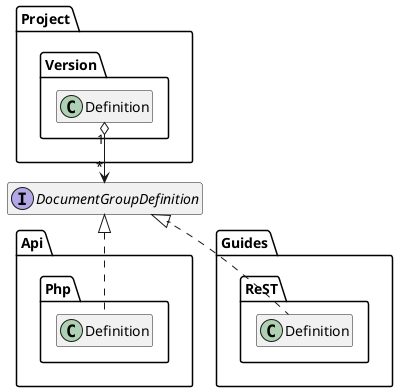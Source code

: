 @startuml

class Project.Version.Definition
interface DocumentGroupDefinition
class Api.Php.Definition
class Guides.ReST.Definition

Project.Version.Definition "1" o--> "*" DocumentGroupDefinition
DocumentGroupDefinition <|.. Api.Php.Definition
DocumentGroupDefinition <|.. Guides.ReST.Definition

hide members
@enduml
